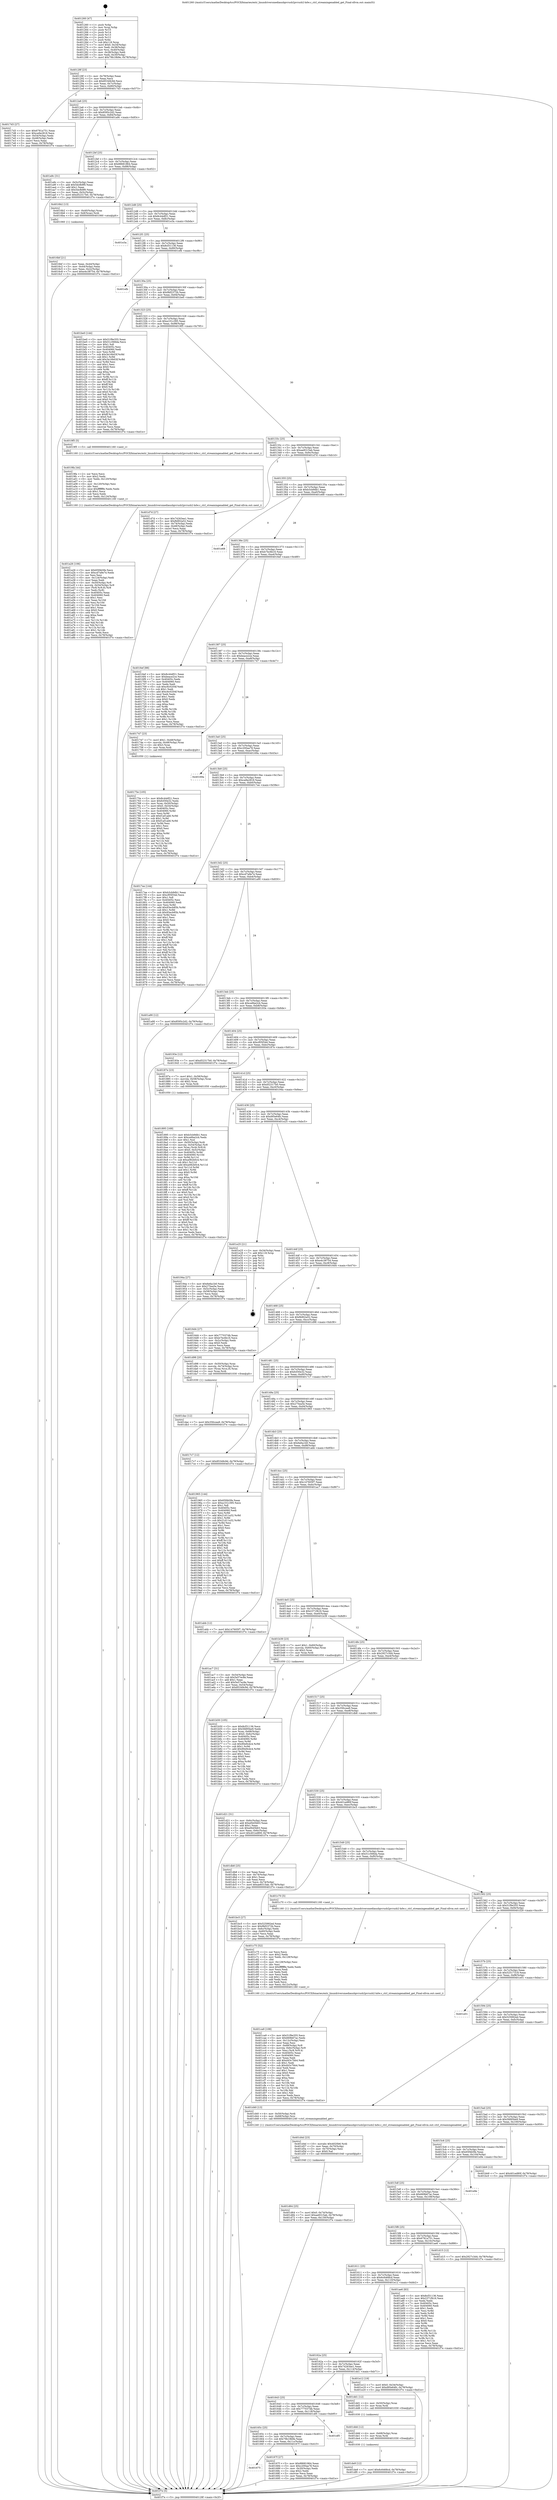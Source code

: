 digraph "0x401260" {
  label = "0x401260 (/mnt/c/Users/mathe/Desktop/tcc/POCII/binaries/extr_linuxdriversmediausbpvrusb2pvrusb2-hdw.c_ctrl_streamingenabled_get_Final-ollvm.out::main(0))"
  labelloc = "t"
  node[shape=record]

  Entry [label="",width=0.3,height=0.3,shape=circle,fillcolor=black,style=filled]
  "0x40128f" [label="{
     0x40128f [23]\l
     | [instrs]\l
     &nbsp;&nbsp;0x40128f \<+3\>: mov -0x78(%rbp),%eax\l
     &nbsp;&nbsp;0x401292 \<+2\>: mov %eax,%ecx\l
     &nbsp;&nbsp;0x401294 \<+6\>: sub $0x85349c9d,%ecx\l
     &nbsp;&nbsp;0x40129a \<+3\>: mov %eax,-0x7c(%rbp)\l
     &nbsp;&nbsp;0x40129d \<+3\>: mov %ecx,-0x80(%rbp)\l
     &nbsp;&nbsp;0x4012a0 \<+6\>: je 00000000004017d3 \<main+0x573\>\l
  }"]
  "0x4017d3" [label="{
     0x4017d3 [27]\l
     | [instrs]\l
     &nbsp;&nbsp;0x4017d3 \<+5\>: mov $0x6781a751,%eax\l
     &nbsp;&nbsp;0x4017d8 \<+5\>: mov $0xca9a2818,%ecx\l
     &nbsp;&nbsp;0x4017dd \<+3\>: mov -0x54(%rbp),%edx\l
     &nbsp;&nbsp;0x4017e0 \<+3\>: cmp -0x48(%rbp),%edx\l
     &nbsp;&nbsp;0x4017e3 \<+3\>: cmovl %ecx,%eax\l
     &nbsp;&nbsp;0x4017e6 \<+3\>: mov %eax,-0x78(%rbp)\l
     &nbsp;&nbsp;0x4017e9 \<+5\>: jmp 0000000000401f7e \<main+0xd1e\>\l
  }"]
  "0x4012a6" [label="{
     0x4012a6 [25]\l
     | [instrs]\l
     &nbsp;&nbsp;0x4012a6 \<+5\>: jmp 00000000004012ab \<main+0x4b\>\l
     &nbsp;&nbsp;0x4012ab \<+3\>: mov -0x7c(%rbp),%eax\l
     &nbsp;&nbsp;0x4012ae \<+5\>: sub $0x8595c2d2,%eax\l
     &nbsp;&nbsp;0x4012b3 \<+6\>: mov %eax,-0x84(%rbp)\l
     &nbsp;&nbsp;0x4012b9 \<+6\>: je 0000000000401a9c \<main+0x83c\>\l
  }"]
  Exit [label="",width=0.3,height=0.3,shape=circle,fillcolor=black,style=filled,peripheries=2]
  "0x401a9c" [label="{
     0x401a9c [31]\l
     | [instrs]\l
     &nbsp;&nbsp;0x401a9c \<+3\>: mov -0x5c(%rbp),%eax\l
     &nbsp;&nbsp;0x401a9f \<+5\>: add $0x5dcfb9f0,%eax\l
     &nbsp;&nbsp;0x401aa4 \<+3\>: add $0x1,%eax\l
     &nbsp;&nbsp;0x401aa7 \<+5\>: sub $0x5dcfb9f0,%eax\l
     &nbsp;&nbsp;0x401aac \<+3\>: mov %eax,-0x5c(%rbp)\l
     &nbsp;&nbsp;0x401aaf \<+7\>: movl $0xd52317b0,-0x78(%rbp)\l
     &nbsp;&nbsp;0x401ab6 \<+5\>: jmp 0000000000401f7e \<main+0xd1e\>\l
  }"]
  "0x4012bf" [label="{
     0x4012bf [25]\l
     | [instrs]\l
     &nbsp;&nbsp;0x4012bf \<+5\>: jmp 00000000004012c4 \<main+0x64\>\l
     &nbsp;&nbsp;0x4012c4 \<+3\>: mov -0x7c(%rbp),%eax\l
     &nbsp;&nbsp;0x4012c7 \<+5\>: sub $0x88681864,%eax\l
     &nbsp;&nbsp;0x4012cc \<+6\>: mov %eax,-0x88(%rbp)\l
     &nbsp;&nbsp;0x4012d2 \<+6\>: je 00000000004016b2 \<main+0x452\>\l
  }"]
  "0x401de9" [label="{
     0x401de9 [12]\l
     | [instrs]\l
     &nbsp;&nbsp;0x401de9 \<+7\>: movl $0x6c6468cd,-0x78(%rbp)\l
     &nbsp;&nbsp;0x401df0 \<+5\>: jmp 0000000000401f7e \<main+0xd1e\>\l
  }"]
  "0x4016b2" [label="{
     0x4016b2 [13]\l
     | [instrs]\l
     &nbsp;&nbsp;0x4016b2 \<+4\>: mov -0x40(%rbp),%rax\l
     &nbsp;&nbsp;0x4016b6 \<+4\>: mov 0x8(%rax),%rdi\l
     &nbsp;&nbsp;0x4016ba \<+5\>: call 0000000000401060 \<atoi@plt\>\l
     | [calls]\l
     &nbsp;&nbsp;0x401060 \{1\} (unknown)\l
  }"]
  "0x4012d8" [label="{
     0x4012d8 [25]\l
     | [instrs]\l
     &nbsp;&nbsp;0x4012d8 \<+5\>: jmp 00000000004012dd \<main+0x7d\>\l
     &nbsp;&nbsp;0x4012dd \<+3\>: mov -0x7c(%rbp),%eax\l
     &nbsp;&nbsp;0x4012e0 \<+5\>: sub $0x8c44df21,%eax\l
     &nbsp;&nbsp;0x4012e5 \<+6\>: mov %eax,-0x8c(%rbp)\l
     &nbsp;&nbsp;0x4012eb \<+6\>: je 0000000000401e3a \<main+0xbda\>\l
  }"]
  "0x401ddd" [label="{
     0x401ddd [12]\l
     | [instrs]\l
     &nbsp;&nbsp;0x401ddd \<+4\>: mov -0x68(%rbp),%rax\l
     &nbsp;&nbsp;0x401de1 \<+3\>: mov %rax,%rdi\l
     &nbsp;&nbsp;0x401de4 \<+5\>: call 0000000000401030 \<free@plt\>\l
     | [calls]\l
     &nbsp;&nbsp;0x401030 \{1\} (unknown)\l
  }"]
  "0x401e3a" [label="{
     0x401e3a\l
  }", style=dashed]
  "0x4012f1" [label="{
     0x4012f1 [25]\l
     | [instrs]\l
     &nbsp;&nbsp;0x4012f1 \<+5\>: jmp 00000000004012f6 \<main+0x96\>\l
     &nbsp;&nbsp;0x4012f6 \<+3\>: mov -0x7c(%rbp),%eax\l
     &nbsp;&nbsp;0x4012f9 \<+5\>: sub $0x8cf31136,%eax\l
     &nbsp;&nbsp;0x4012fe \<+6\>: mov %eax,-0x90(%rbp)\l
     &nbsp;&nbsp;0x401304 \<+6\>: je 0000000000401efb \<main+0xc9b\>\l
  }"]
  "0x401dac" [label="{
     0x401dac [12]\l
     | [instrs]\l
     &nbsp;&nbsp;0x401dac \<+7\>: movl $0x35fccea9,-0x78(%rbp)\l
     &nbsp;&nbsp;0x401db3 \<+5\>: jmp 0000000000401f7e \<main+0xd1e\>\l
  }"]
  "0x401efb" [label="{
     0x401efb\l
  }", style=dashed]
  "0x40130a" [label="{
     0x40130a [25]\l
     | [instrs]\l
     &nbsp;&nbsp;0x40130a \<+5\>: jmp 000000000040130f \<main+0xaf\>\l
     &nbsp;&nbsp;0x40130f \<+3\>: mov -0x7c(%rbp),%eax\l
     &nbsp;&nbsp;0x401312 \<+5\>: sub $0x9bf2372b,%eax\l
     &nbsp;&nbsp;0x401317 \<+6\>: mov %eax,-0x94(%rbp)\l
     &nbsp;&nbsp;0x40131d \<+6\>: je 0000000000401be0 \<main+0x980\>\l
  }"]
  "0x401d64" [label="{
     0x401d64 [25]\l
     | [instrs]\l
     &nbsp;&nbsp;0x401d64 \<+7\>: movl $0x0,-0x74(%rbp)\l
     &nbsp;&nbsp;0x401d6b \<+7\>: movl $0xae8315ab,-0x78(%rbp)\l
     &nbsp;&nbsp;0x401d72 \<+6\>: mov %eax,-0x130(%rbp)\l
     &nbsp;&nbsp;0x401d78 \<+5\>: jmp 0000000000401f7e \<main+0xd1e\>\l
  }"]
  "0x401be0" [label="{
     0x401be0 [144]\l
     | [instrs]\l
     &nbsp;&nbsp;0x401be0 \<+5\>: mov $0x51f9e355,%eax\l
     &nbsp;&nbsp;0x401be5 \<+5\>: mov $0x51c566da,%ecx\l
     &nbsp;&nbsp;0x401bea \<+2\>: mov $0x1,%dl\l
     &nbsp;&nbsp;0x401bec \<+7\>: mov 0x40405c,%esi\l
     &nbsp;&nbsp;0x401bf3 \<+7\>: mov 0x404060,%edi\l
     &nbsp;&nbsp;0x401bfa \<+3\>: mov %esi,%r8d\l
     &nbsp;&nbsp;0x401bfd \<+7\>: sub $0x3e16b03f,%r8d\l
     &nbsp;&nbsp;0x401c04 \<+4\>: sub $0x1,%r8d\l
     &nbsp;&nbsp;0x401c08 \<+7\>: add $0x3e16b03f,%r8d\l
     &nbsp;&nbsp;0x401c0f \<+4\>: imul %r8d,%esi\l
     &nbsp;&nbsp;0x401c13 \<+3\>: and $0x1,%esi\l
     &nbsp;&nbsp;0x401c16 \<+3\>: cmp $0x0,%esi\l
     &nbsp;&nbsp;0x401c19 \<+4\>: sete %r9b\l
     &nbsp;&nbsp;0x401c1d \<+3\>: cmp $0xa,%edi\l
     &nbsp;&nbsp;0x401c20 \<+4\>: setl %r10b\l
     &nbsp;&nbsp;0x401c24 \<+3\>: mov %r9b,%r11b\l
     &nbsp;&nbsp;0x401c27 \<+4\>: xor $0xff,%r11b\l
     &nbsp;&nbsp;0x401c2b \<+3\>: mov %r10b,%bl\l
     &nbsp;&nbsp;0x401c2e \<+3\>: xor $0xff,%bl\l
     &nbsp;&nbsp;0x401c31 \<+3\>: xor $0x0,%dl\l
     &nbsp;&nbsp;0x401c34 \<+3\>: mov %r11b,%r14b\l
     &nbsp;&nbsp;0x401c37 \<+4\>: and $0x0,%r14b\l
     &nbsp;&nbsp;0x401c3b \<+3\>: and %dl,%r9b\l
     &nbsp;&nbsp;0x401c3e \<+3\>: mov %bl,%r15b\l
     &nbsp;&nbsp;0x401c41 \<+4\>: and $0x0,%r15b\l
     &nbsp;&nbsp;0x401c45 \<+3\>: and %dl,%r10b\l
     &nbsp;&nbsp;0x401c48 \<+3\>: or %r9b,%r14b\l
     &nbsp;&nbsp;0x401c4b \<+3\>: or %r10b,%r15b\l
     &nbsp;&nbsp;0x401c4e \<+3\>: xor %r15b,%r14b\l
     &nbsp;&nbsp;0x401c51 \<+3\>: or %bl,%r11b\l
     &nbsp;&nbsp;0x401c54 \<+4\>: xor $0xff,%r11b\l
     &nbsp;&nbsp;0x401c58 \<+3\>: or $0x0,%dl\l
     &nbsp;&nbsp;0x401c5b \<+3\>: and %dl,%r11b\l
     &nbsp;&nbsp;0x401c5e \<+3\>: or %r11b,%r14b\l
     &nbsp;&nbsp;0x401c61 \<+4\>: test $0x1,%r14b\l
     &nbsp;&nbsp;0x401c65 \<+3\>: cmovne %ecx,%eax\l
     &nbsp;&nbsp;0x401c68 \<+3\>: mov %eax,-0x78(%rbp)\l
     &nbsp;&nbsp;0x401c6b \<+5\>: jmp 0000000000401f7e \<main+0xd1e\>\l
  }"]
  "0x401323" [label="{
     0x401323 [25]\l
     | [instrs]\l
     &nbsp;&nbsp;0x401323 \<+5\>: jmp 0000000000401328 \<main+0xc8\>\l
     &nbsp;&nbsp;0x401328 \<+3\>: mov -0x7c(%rbp),%eax\l
     &nbsp;&nbsp;0x40132b \<+5\>: sub $0xa101c395,%eax\l
     &nbsp;&nbsp;0x401330 \<+6\>: mov %eax,-0x98(%rbp)\l
     &nbsp;&nbsp;0x401336 \<+6\>: je 00000000004019f5 \<main+0x795\>\l
  }"]
  "0x401d4d" [label="{
     0x401d4d [23]\l
     | [instrs]\l
     &nbsp;&nbsp;0x401d4d \<+10\>: movabs $0x4020b6,%rdi\l
     &nbsp;&nbsp;0x401d57 \<+3\>: mov %eax,-0x70(%rbp)\l
     &nbsp;&nbsp;0x401d5a \<+3\>: mov -0x70(%rbp),%esi\l
     &nbsp;&nbsp;0x401d5d \<+2\>: mov $0x0,%al\l
     &nbsp;&nbsp;0x401d5f \<+5\>: call 0000000000401040 \<printf@plt\>\l
     | [calls]\l
     &nbsp;&nbsp;0x401040 \{1\} (unknown)\l
  }"]
  "0x4019f5" [label="{
     0x4019f5 [5]\l
     | [instrs]\l
     &nbsp;&nbsp;0x4019f5 \<+5\>: call 0000000000401160 \<next_i\>\l
     | [calls]\l
     &nbsp;&nbsp;0x401160 \{1\} (/mnt/c/Users/mathe/Desktop/tcc/POCII/binaries/extr_linuxdriversmediausbpvrusb2pvrusb2-hdw.c_ctrl_streamingenabled_get_Final-ollvm.out::next_i)\l
  }"]
  "0x40133c" [label="{
     0x40133c [25]\l
     | [instrs]\l
     &nbsp;&nbsp;0x40133c \<+5\>: jmp 0000000000401341 \<main+0xe1\>\l
     &nbsp;&nbsp;0x401341 \<+3\>: mov -0x7c(%rbp),%eax\l
     &nbsp;&nbsp;0x401344 \<+5\>: sub $0xae8315ab,%eax\l
     &nbsp;&nbsp;0x401349 \<+6\>: mov %eax,-0x9c(%rbp)\l
     &nbsp;&nbsp;0x40134f \<+6\>: je 0000000000401d7d \<main+0xb1d\>\l
  }"]
  "0x401ca9" [label="{
     0x401ca9 [108]\l
     | [instrs]\l
     &nbsp;&nbsp;0x401ca9 \<+5\>: mov $0x51f9e355,%ecx\l
     &nbsp;&nbsp;0x401cae \<+5\>: mov $0x669b67ac,%edx\l
     &nbsp;&nbsp;0x401cb3 \<+6\>: mov -0x12c(%rbp),%esi\l
     &nbsp;&nbsp;0x401cb9 \<+3\>: imul %eax,%esi\l
     &nbsp;&nbsp;0x401cbc \<+4\>: mov -0x68(%rbp),%r8\l
     &nbsp;&nbsp;0x401cc0 \<+4\>: movslq -0x6c(%rbp),%r9\l
     &nbsp;&nbsp;0x401cc4 \<+4\>: mov %esi,(%r8,%r9,4)\l
     &nbsp;&nbsp;0x401cc8 \<+7\>: mov 0x40405c,%eax\l
     &nbsp;&nbsp;0x401ccf \<+7\>: mov 0x404060,%esi\l
     &nbsp;&nbsp;0x401cd6 \<+2\>: mov %eax,%edi\l
     &nbsp;&nbsp;0x401cd8 \<+6\>: add $0xd43c7bb4,%edi\l
     &nbsp;&nbsp;0x401cde \<+3\>: sub $0x1,%edi\l
     &nbsp;&nbsp;0x401ce1 \<+6\>: sub $0xd43c7bb4,%edi\l
     &nbsp;&nbsp;0x401ce7 \<+3\>: imul %edi,%eax\l
     &nbsp;&nbsp;0x401cea \<+3\>: and $0x1,%eax\l
     &nbsp;&nbsp;0x401ced \<+3\>: cmp $0x0,%eax\l
     &nbsp;&nbsp;0x401cf0 \<+4\>: sete %r10b\l
     &nbsp;&nbsp;0x401cf4 \<+3\>: cmp $0xa,%esi\l
     &nbsp;&nbsp;0x401cf7 \<+4\>: setl %r11b\l
     &nbsp;&nbsp;0x401cfb \<+3\>: mov %r10b,%bl\l
     &nbsp;&nbsp;0x401cfe \<+3\>: and %r11b,%bl\l
     &nbsp;&nbsp;0x401d01 \<+3\>: xor %r11b,%r10b\l
     &nbsp;&nbsp;0x401d04 \<+3\>: or %r10b,%bl\l
     &nbsp;&nbsp;0x401d07 \<+3\>: test $0x1,%bl\l
     &nbsp;&nbsp;0x401d0a \<+3\>: cmovne %edx,%ecx\l
     &nbsp;&nbsp;0x401d0d \<+3\>: mov %ecx,-0x78(%rbp)\l
     &nbsp;&nbsp;0x401d10 \<+5\>: jmp 0000000000401f7e \<main+0xd1e\>\l
  }"]
  "0x401d7d" [label="{
     0x401d7d [27]\l
     | [instrs]\l
     &nbsp;&nbsp;0x401d7d \<+5\>: mov $0x74263ee1,%eax\l
     &nbsp;&nbsp;0x401d82 \<+5\>: mov $0xfb902a52,%ecx\l
     &nbsp;&nbsp;0x401d87 \<+3\>: mov -0x74(%rbp),%edx\l
     &nbsp;&nbsp;0x401d8a \<+3\>: cmp -0x48(%rbp),%edx\l
     &nbsp;&nbsp;0x401d8d \<+3\>: cmovl %ecx,%eax\l
     &nbsp;&nbsp;0x401d90 \<+3\>: mov %eax,-0x78(%rbp)\l
     &nbsp;&nbsp;0x401d93 \<+5\>: jmp 0000000000401f7e \<main+0xd1e\>\l
  }"]
  "0x401355" [label="{
     0x401355 [25]\l
     | [instrs]\l
     &nbsp;&nbsp;0x401355 \<+5\>: jmp 000000000040135a \<main+0xfa\>\l
     &nbsp;&nbsp;0x40135a \<+3\>: mov -0x7c(%rbp),%eax\l
     &nbsp;&nbsp;0x40135d \<+5\>: sub $0xb3cb9db1,%eax\l
     &nbsp;&nbsp;0x401362 \<+6\>: mov %eax,-0xa0(%rbp)\l
     &nbsp;&nbsp;0x401368 \<+6\>: je 0000000000401e68 \<main+0xc08\>\l
  }"]
  "0x401c75" [label="{
     0x401c75 [52]\l
     | [instrs]\l
     &nbsp;&nbsp;0x401c75 \<+2\>: xor %ecx,%ecx\l
     &nbsp;&nbsp;0x401c77 \<+5\>: mov $0x2,%edx\l
     &nbsp;&nbsp;0x401c7c \<+6\>: mov %edx,-0x128(%rbp)\l
     &nbsp;&nbsp;0x401c82 \<+1\>: cltd\l
     &nbsp;&nbsp;0x401c83 \<+6\>: mov -0x128(%rbp),%esi\l
     &nbsp;&nbsp;0x401c89 \<+2\>: idiv %esi\l
     &nbsp;&nbsp;0x401c8b \<+6\>: imul $0xfffffffe,%edx,%edx\l
     &nbsp;&nbsp;0x401c91 \<+2\>: mov %ecx,%edi\l
     &nbsp;&nbsp;0x401c93 \<+2\>: sub %edx,%edi\l
     &nbsp;&nbsp;0x401c95 \<+2\>: mov %ecx,%edx\l
     &nbsp;&nbsp;0x401c97 \<+3\>: sub $0x1,%edx\l
     &nbsp;&nbsp;0x401c9a \<+2\>: add %edx,%edi\l
     &nbsp;&nbsp;0x401c9c \<+2\>: sub %edi,%ecx\l
     &nbsp;&nbsp;0x401c9e \<+6\>: mov %ecx,-0x12c(%rbp)\l
     &nbsp;&nbsp;0x401ca4 \<+5\>: call 0000000000401160 \<next_i\>\l
     | [calls]\l
     &nbsp;&nbsp;0x401160 \{1\} (/mnt/c/Users/mathe/Desktop/tcc/POCII/binaries/extr_linuxdriversmediausbpvrusb2pvrusb2-hdw.c_ctrl_streamingenabled_get_Final-ollvm.out::next_i)\l
  }"]
  "0x401e68" [label="{
     0x401e68\l
  }", style=dashed]
  "0x40136e" [label="{
     0x40136e [25]\l
     | [instrs]\l
     &nbsp;&nbsp;0x40136e \<+5\>: jmp 0000000000401373 \<main+0x113\>\l
     &nbsp;&nbsp;0x401373 \<+3\>: mov -0x7c(%rbp),%eax\l
     &nbsp;&nbsp;0x401376 \<+5\>: sub $0xb7bc6b16,%eax\l
     &nbsp;&nbsp;0x40137b \<+6\>: mov %eax,-0xa4(%rbp)\l
     &nbsp;&nbsp;0x401381 \<+6\>: je 00000000004016ef \<main+0x48f\>\l
  }"]
  "0x401b50" [label="{
     0x401b50 [105]\l
     | [instrs]\l
     &nbsp;&nbsp;0x401b50 \<+5\>: mov $0x8cf31136,%ecx\l
     &nbsp;&nbsp;0x401b55 \<+5\>: mov $0x5fd95be9,%edx\l
     &nbsp;&nbsp;0x401b5a \<+4\>: mov %rax,-0x68(%rbp)\l
     &nbsp;&nbsp;0x401b5e \<+7\>: movl $0x0,-0x6c(%rbp)\l
     &nbsp;&nbsp;0x401b65 \<+7\>: mov 0x40405c,%esi\l
     &nbsp;&nbsp;0x401b6c \<+8\>: mov 0x404060,%r8d\l
     &nbsp;&nbsp;0x401b74 \<+3\>: mov %esi,%r9d\l
     &nbsp;&nbsp;0x401b77 \<+7\>: sub $0x90e9cdc4,%r9d\l
     &nbsp;&nbsp;0x401b7e \<+4\>: sub $0x1,%r9d\l
     &nbsp;&nbsp;0x401b82 \<+7\>: add $0x90e9cdc4,%r9d\l
     &nbsp;&nbsp;0x401b89 \<+4\>: imul %r9d,%esi\l
     &nbsp;&nbsp;0x401b8d \<+3\>: and $0x1,%esi\l
     &nbsp;&nbsp;0x401b90 \<+3\>: cmp $0x0,%esi\l
     &nbsp;&nbsp;0x401b93 \<+4\>: sete %r10b\l
     &nbsp;&nbsp;0x401b97 \<+4\>: cmp $0xa,%r8d\l
     &nbsp;&nbsp;0x401b9b \<+4\>: setl %r11b\l
     &nbsp;&nbsp;0x401b9f \<+3\>: mov %r10b,%bl\l
     &nbsp;&nbsp;0x401ba2 \<+3\>: and %r11b,%bl\l
     &nbsp;&nbsp;0x401ba5 \<+3\>: xor %r11b,%r10b\l
     &nbsp;&nbsp;0x401ba8 \<+3\>: or %r10b,%bl\l
     &nbsp;&nbsp;0x401bab \<+3\>: test $0x1,%bl\l
     &nbsp;&nbsp;0x401bae \<+3\>: cmovne %edx,%ecx\l
     &nbsp;&nbsp;0x401bb1 \<+3\>: mov %ecx,-0x78(%rbp)\l
     &nbsp;&nbsp;0x401bb4 \<+5\>: jmp 0000000000401f7e \<main+0xd1e\>\l
  }"]
  "0x4016ef" [label="{
     0x4016ef [88]\l
     | [instrs]\l
     &nbsp;&nbsp;0x4016ef \<+5\>: mov $0x8c44df21,%eax\l
     &nbsp;&nbsp;0x4016f4 \<+5\>: mov $0xbeace2ce,%ecx\l
     &nbsp;&nbsp;0x4016f9 \<+7\>: mov 0x40405c,%edx\l
     &nbsp;&nbsp;0x401700 \<+7\>: mov 0x404060,%esi\l
     &nbsp;&nbsp;0x401707 \<+2\>: mov %edx,%edi\l
     &nbsp;&nbsp;0x401709 \<+6\>: sub $0xc6c0204f,%edi\l
     &nbsp;&nbsp;0x40170f \<+3\>: sub $0x1,%edi\l
     &nbsp;&nbsp;0x401712 \<+6\>: add $0xc6c0204f,%edi\l
     &nbsp;&nbsp;0x401718 \<+3\>: imul %edi,%edx\l
     &nbsp;&nbsp;0x40171b \<+3\>: and $0x1,%edx\l
     &nbsp;&nbsp;0x40171e \<+3\>: cmp $0x0,%edx\l
     &nbsp;&nbsp;0x401721 \<+4\>: sete %r8b\l
     &nbsp;&nbsp;0x401725 \<+3\>: cmp $0xa,%esi\l
     &nbsp;&nbsp;0x401728 \<+4\>: setl %r9b\l
     &nbsp;&nbsp;0x40172c \<+3\>: mov %r8b,%r10b\l
     &nbsp;&nbsp;0x40172f \<+3\>: and %r9b,%r10b\l
     &nbsp;&nbsp;0x401732 \<+3\>: xor %r9b,%r8b\l
     &nbsp;&nbsp;0x401735 \<+3\>: or %r8b,%r10b\l
     &nbsp;&nbsp;0x401738 \<+4\>: test $0x1,%r10b\l
     &nbsp;&nbsp;0x40173c \<+3\>: cmovne %ecx,%eax\l
     &nbsp;&nbsp;0x40173f \<+3\>: mov %eax,-0x78(%rbp)\l
     &nbsp;&nbsp;0x401742 \<+5\>: jmp 0000000000401f7e \<main+0xd1e\>\l
  }"]
  "0x401387" [label="{
     0x401387 [25]\l
     | [instrs]\l
     &nbsp;&nbsp;0x401387 \<+5\>: jmp 000000000040138c \<main+0x12c\>\l
     &nbsp;&nbsp;0x40138c \<+3\>: mov -0x7c(%rbp),%eax\l
     &nbsp;&nbsp;0x40138f \<+5\>: sub $0xbeace2ce,%eax\l
     &nbsp;&nbsp;0x401394 \<+6\>: mov %eax,-0xa8(%rbp)\l
     &nbsp;&nbsp;0x40139a \<+6\>: je 0000000000401747 \<main+0x4e7\>\l
  }"]
  "0x401a26" [label="{
     0x401a26 [106]\l
     | [instrs]\l
     &nbsp;&nbsp;0x401a26 \<+5\>: mov $0x65f4b5fe,%ecx\l
     &nbsp;&nbsp;0x401a2b \<+5\>: mov $0xcd7a9e7e,%edx\l
     &nbsp;&nbsp;0x401a30 \<+2\>: xor %esi,%esi\l
     &nbsp;&nbsp;0x401a32 \<+6\>: mov -0x124(%rbp),%edi\l
     &nbsp;&nbsp;0x401a38 \<+3\>: imul %eax,%edi\l
     &nbsp;&nbsp;0x401a3b \<+4\>: mov -0x50(%rbp),%r8\l
     &nbsp;&nbsp;0x401a3f \<+4\>: movslq -0x54(%rbp),%r9\l
     &nbsp;&nbsp;0x401a43 \<+4\>: mov (%r8,%r9,8),%r8\l
     &nbsp;&nbsp;0x401a47 \<+3\>: mov %edi,(%r8)\l
     &nbsp;&nbsp;0x401a4a \<+7\>: mov 0x40405c,%eax\l
     &nbsp;&nbsp;0x401a51 \<+7\>: mov 0x404060,%edi\l
     &nbsp;&nbsp;0x401a58 \<+3\>: sub $0x1,%esi\l
     &nbsp;&nbsp;0x401a5b \<+3\>: mov %eax,%r10d\l
     &nbsp;&nbsp;0x401a5e \<+3\>: add %esi,%r10d\l
     &nbsp;&nbsp;0x401a61 \<+4\>: imul %r10d,%eax\l
     &nbsp;&nbsp;0x401a65 \<+3\>: and $0x1,%eax\l
     &nbsp;&nbsp;0x401a68 \<+3\>: cmp $0x0,%eax\l
     &nbsp;&nbsp;0x401a6b \<+4\>: sete %r11b\l
     &nbsp;&nbsp;0x401a6f \<+3\>: cmp $0xa,%edi\l
     &nbsp;&nbsp;0x401a72 \<+3\>: setl %bl\l
     &nbsp;&nbsp;0x401a75 \<+3\>: mov %r11b,%r14b\l
     &nbsp;&nbsp;0x401a78 \<+3\>: and %bl,%r14b\l
     &nbsp;&nbsp;0x401a7b \<+3\>: xor %bl,%r11b\l
     &nbsp;&nbsp;0x401a7e \<+3\>: or %r11b,%r14b\l
     &nbsp;&nbsp;0x401a81 \<+4\>: test $0x1,%r14b\l
     &nbsp;&nbsp;0x401a85 \<+3\>: cmovne %edx,%ecx\l
     &nbsp;&nbsp;0x401a88 \<+3\>: mov %ecx,-0x78(%rbp)\l
     &nbsp;&nbsp;0x401a8b \<+5\>: jmp 0000000000401f7e \<main+0xd1e\>\l
  }"]
  "0x401747" [label="{
     0x401747 [23]\l
     | [instrs]\l
     &nbsp;&nbsp;0x401747 \<+7\>: movl $0x1,-0x48(%rbp)\l
     &nbsp;&nbsp;0x40174e \<+4\>: movslq -0x48(%rbp),%rax\l
     &nbsp;&nbsp;0x401752 \<+4\>: shl $0x3,%rax\l
     &nbsp;&nbsp;0x401756 \<+3\>: mov %rax,%rdi\l
     &nbsp;&nbsp;0x401759 \<+5\>: call 0000000000401050 \<malloc@plt\>\l
     | [calls]\l
     &nbsp;&nbsp;0x401050 \{1\} (unknown)\l
  }"]
  "0x4013a0" [label="{
     0x4013a0 [25]\l
     | [instrs]\l
     &nbsp;&nbsp;0x4013a0 \<+5\>: jmp 00000000004013a5 \<main+0x145\>\l
     &nbsp;&nbsp;0x4013a5 \<+3\>: mov -0x7c(%rbp),%eax\l
     &nbsp;&nbsp;0x4013a8 \<+5\>: sub $0xc200aa78,%eax\l
     &nbsp;&nbsp;0x4013ad \<+6\>: mov %eax,-0xac(%rbp)\l
     &nbsp;&nbsp;0x4013b3 \<+6\>: je 000000000040169a \<main+0x43a\>\l
  }"]
  "0x4019fa" [label="{
     0x4019fa [44]\l
     | [instrs]\l
     &nbsp;&nbsp;0x4019fa \<+2\>: xor %ecx,%ecx\l
     &nbsp;&nbsp;0x4019fc \<+5\>: mov $0x2,%edx\l
     &nbsp;&nbsp;0x401a01 \<+6\>: mov %edx,-0x120(%rbp)\l
     &nbsp;&nbsp;0x401a07 \<+1\>: cltd\l
     &nbsp;&nbsp;0x401a08 \<+6\>: mov -0x120(%rbp),%esi\l
     &nbsp;&nbsp;0x401a0e \<+2\>: idiv %esi\l
     &nbsp;&nbsp;0x401a10 \<+6\>: imul $0xfffffffe,%edx,%edx\l
     &nbsp;&nbsp;0x401a16 \<+3\>: sub $0x1,%ecx\l
     &nbsp;&nbsp;0x401a19 \<+2\>: sub %ecx,%edx\l
     &nbsp;&nbsp;0x401a1b \<+6\>: mov %edx,-0x124(%rbp)\l
     &nbsp;&nbsp;0x401a21 \<+5\>: call 0000000000401160 \<next_i\>\l
     | [calls]\l
     &nbsp;&nbsp;0x401160 \{1\} (/mnt/c/Users/mathe/Desktop/tcc/POCII/binaries/extr_linuxdriversmediausbpvrusb2pvrusb2-hdw.c_ctrl_streamingenabled_get_Final-ollvm.out::next_i)\l
  }"]
  "0x40169a" [label="{
     0x40169a\l
  }", style=dashed]
  "0x4013b9" [label="{
     0x4013b9 [25]\l
     | [instrs]\l
     &nbsp;&nbsp;0x4013b9 \<+5\>: jmp 00000000004013be \<main+0x15e\>\l
     &nbsp;&nbsp;0x4013be \<+3\>: mov -0x7c(%rbp),%eax\l
     &nbsp;&nbsp;0x4013c1 \<+5\>: sub $0xca9a2818,%eax\l
     &nbsp;&nbsp;0x4013c6 \<+6\>: mov %eax,-0xb0(%rbp)\l
     &nbsp;&nbsp;0x4013cc \<+6\>: je 00000000004017ee \<main+0x58e\>\l
  }"]
  "0x401895" [label="{
     0x401895 [169]\l
     | [instrs]\l
     &nbsp;&nbsp;0x401895 \<+5\>: mov $0xb3cb9db1,%ecx\l
     &nbsp;&nbsp;0x40189a \<+5\>: mov $0xce6be2cb,%edx\l
     &nbsp;&nbsp;0x40189f \<+3\>: mov $0x1,%sil\l
     &nbsp;&nbsp;0x4018a2 \<+4\>: mov -0x50(%rbp),%rdi\l
     &nbsp;&nbsp;0x4018a6 \<+4\>: movslq -0x54(%rbp),%r8\l
     &nbsp;&nbsp;0x4018aa \<+4\>: mov %rax,(%rdi,%r8,8)\l
     &nbsp;&nbsp;0x4018ae \<+7\>: movl $0x0,-0x5c(%rbp)\l
     &nbsp;&nbsp;0x4018b5 \<+8\>: mov 0x40405c,%r9d\l
     &nbsp;&nbsp;0x4018bd \<+8\>: mov 0x404060,%r10d\l
     &nbsp;&nbsp;0x4018c5 \<+3\>: mov %r9d,%r11d\l
     &nbsp;&nbsp;0x4018c8 \<+7\>: sub $0xa082b0c4,%r11d\l
     &nbsp;&nbsp;0x4018cf \<+4\>: sub $0x1,%r11d\l
     &nbsp;&nbsp;0x4018d3 \<+7\>: add $0xa082b0c4,%r11d\l
     &nbsp;&nbsp;0x4018da \<+4\>: imul %r11d,%r9d\l
     &nbsp;&nbsp;0x4018de \<+4\>: and $0x1,%r9d\l
     &nbsp;&nbsp;0x4018e2 \<+4\>: cmp $0x0,%r9d\l
     &nbsp;&nbsp;0x4018e6 \<+3\>: sete %bl\l
     &nbsp;&nbsp;0x4018e9 \<+4\>: cmp $0xa,%r10d\l
     &nbsp;&nbsp;0x4018ed \<+4\>: setl %r14b\l
     &nbsp;&nbsp;0x4018f1 \<+3\>: mov %bl,%r15b\l
     &nbsp;&nbsp;0x4018f4 \<+4\>: xor $0xff,%r15b\l
     &nbsp;&nbsp;0x4018f8 \<+3\>: mov %r14b,%r12b\l
     &nbsp;&nbsp;0x4018fb \<+4\>: xor $0xff,%r12b\l
     &nbsp;&nbsp;0x4018ff \<+4\>: xor $0x0,%sil\l
     &nbsp;&nbsp;0x401903 \<+3\>: mov %r15b,%r13b\l
     &nbsp;&nbsp;0x401906 \<+4\>: and $0x0,%r13b\l
     &nbsp;&nbsp;0x40190a \<+3\>: and %sil,%bl\l
     &nbsp;&nbsp;0x40190d \<+3\>: mov %r12b,%al\l
     &nbsp;&nbsp;0x401910 \<+2\>: and $0x0,%al\l
     &nbsp;&nbsp;0x401912 \<+3\>: and %sil,%r14b\l
     &nbsp;&nbsp;0x401915 \<+3\>: or %bl,%r13b\l
     &nbsp;&nbsp;0x401918 \<+3\>: or %r14b,%al\l
     &nbsp;&nbsp;0x40191b \<+3\>: xor %al,%r13b\l
     &nbsp;&nbsp;0x40191e \<+3\>: or %r12b,%r15b\l
     &nbsp;&nbsp;0x401921 \<+4\>: xor $0xff,%r15b\l
     &nbsp;&nbsp;0x401925 \<+4\>: or $0x0,%sil\l
     &nbsp;&nbsp;0x401929 \<+3\>: and %sil,%r15b\l
     &nbsp;&nbsp;0x40192c \<+3\>: or %r15b,%r13b\l
     &nbsp;&nbsp;0x40192f \<+4\>: test $0x1,%r13b\l
     &nbsp;&nbsp;0x401933 \<+3\>: cmovne %edx,%ecx\l
     &nbsp;&nbsp;0x401936 \<+3\>: mov %ecx,-0x78(%rbp)\l
     &nbsp;&nbsp;0x401939 \<+5\>: jmp 0000000000401f7e \<main+0xd1e\>\l
  }"]
  "0x4017ee" [label="{
     0x4017ee [144]\l
     | [instrs]\l
     &nbsp;&nbsp;0x4017ee \<+5\>: mov $0xb3cb9db1,%eax\l
     &nbsp;&nbsp;0x4017f3 \<+5\>: mov $0xcf05f34d,%ecx\l
     &nbsp;&nbsp;0x4017f8 \<+2\>: mov $0x1,%dl\l
     &nbsp;&nbsp;0x4017fa \<+7\>: mov 0x40405c,%esi\l
     &nbsp;&nbsp;0x401801 \<+7\>: mov 0x404060,%edi\l
     &nbsp;&nbsp;0x401808 \<+3\>: mov %esi,%r8d\l
     &nbsp;&nbsp;0x40180b \<+7\>: add $0x93ecb85b,%r8d\l
     &nbsp;&nbsp;0x401812 \<+4\>: sub $0x1,%r8d\l
     &nbsp;&nbsp;0x401816 \<+7\>: sub $0x93ecb85b,%r8d\l
     &nbsp;&nbsp;0x40181d \<+4\>: imul %r8d,%esi\l
     &nbsp;&nbsp;0x401821 \<+3\>: and $0x1,%esi\l
     &nbsp;&nbsp;0x401824 \<+3\>: cmp $0x0,%esi\l
     &nbsp;&nbsp;0x401827 \<+4\>: sete %r9b\l
     &nbsp;&nbsp;0x40182b \<+3\>: cmp $0xa,%edi\l
     &nbsp;&nbsp;0x40182e \<+4\>: setl %r10b\l
     &nbsp;&nbsp;0x401832 \<+3\>: mov %r9b,%r11b\l
     &nbsp;&nbsp;0x401835 \<+4\>: xor $0xff,%r11b\l
     &nbsp;&nbsp;0x401839 \<+3\>: mov %r10b,%bl\l
     &nbsp;&nbsp;0x40183c \<+3\>: xor $0xff,%bl\l
     &nbsp;&nbsp;0x40183f \<+3\>: xor $0x1,%dl\l
     &nbsp;&nbsp;0x401842 \<+3\>: mov %r11b,%r14b\l
     &nbsp;&nbsp;0x401845 \<+4\>: and $0xff,%r14b\l
     &nbsp;&nbsp;0x401849 \<+3\>: and %dl,%r9b\l
     &nbsp;&nbsp;0x40184c \<+3\>: mov %bl,%r15b\l
     &nbsp;&nbsp;0x40184f \<+4\>: and $0xff,%r15b\l
     &nbsp;&nbsp;0x401853 \<+3\>: and %dl,%r10b\l
     &nbsp;&nbsp;0x401856 \<+3\>: or %r9b,%r14b\l
     &nbsp;&nbsp;0x401859 \<+3\>: or %r10b,%r15b\l
     &nbsp;&nbsp;0x40185c \<+3\>: xor %r15b,%r14b\l
     &nbsp;&nbsp;0x40185f \<+3\>: or %bl,%r11b\l
     &nbsp;&nbsp;0x401862 \<+4\>: xor $0xff,%r11b\l
     &nbsp;&nbsp;0x401866 \<+3\>: or $0x1,%dl\l
     &nbsp;&nbsp;0x401869 \<+3\>: and %dl,%r11b\l
     &nbsp;&nbsp;0x40186c \<+3\>: or %r11b,%r14b\l
     &nbsp;&nbsp;0x40186f \<+4\>: test $0x1,%r14b\l
     &nbsp;&nbsp;0x401873 \<+3\>: cmovne %ecx,%eax\l
     &nbsp;&nbsp;0x401876 \<+3\>: mov %eax,-0x78(%rbp)\l
     &nbsp;&nbsp;0x401879 \<+5\>: jmp 0000000000401f7e \<main+0xd1e\>\l
  }"]
  "0x4013d2" [label="{
     0x4013d2 [25]\l
     | [instrs]\l
     &nbsp;&nbsp;0x4013d2 \<+5\>: jmp 00000000004013d7 \<main+0x177\>\l
     &nbsp;&nbsp;0x4013d7 \<+3\>: mov -0x7c(%rbp),%eax\l
     &nbsp;&nbsp;0x4013da \<+5\>: sub $0xcd7a9e7e,%eax\l
     &nbsp;&nbsp;0x4013df \<+6\>: mov %eax,-0xb4(%rbp)\l
     &nbsp;&nbsp;0x4013e5 \<+6\>: je 0000000000401a90 \<main+0x830\>\l
  }"]
  "0x40175e" [label="{
     0x40175e [105]\l
     | [instrs]\l
     &nbsp;&nbsp;0x40175e \<+5\>: mov $0x8c44df21,%ecx\l
     &nbsp;&nbsp;0x401763 \<+5\>: mov $0xfcf30e32,%edx\l
     &nbsp;&nbsp;0x401768 \<+4\>: mov %rax,-0x50(%rbp)\l
     &nbsp;&nbsp;0x40176c \<+7\>: movl $0x0,-0x54(%rbp)\l
     &nbsp;&nbsp;0x401773 \<+7\>: mov 0x40405c,%esi\l
     &nbsp;&nbsp;0x40177a \<+8\>: mov 0x404060,%r8d\l
     &nbsp;&nbsp;0x401782 \<+3\>: mov %esi,%r9d\l
     &nbsp;&nbsp;0x401785 \<+7\>: add $0xf1af1ab6,%r9d\l
     &nbsp;&nbsp;0x40178c \<+4\>: sub $0x1,%r9d\l
     &nbsp;&nbsp;0x401790 \<+7\>: sub $0xf1af1ab6,%r9d\l
     &nbsp;&nbsp;0x401797 \<+4\>: imul %r9d,%esi\l
     &nbsp;&nbsp;0x40179b \<+3\>: and $0x1,%esi\l
     &nbsp;&nbsp;0x40179e \<+3\>: cmp $0x0,%esi\l
     &nbsp;&nbsp;0x4017a1 \<+4\>: sete %r10b\l
     &nbsp;&nbsp;0x4017a5 \<+4\>: cmp $0xa,%r8d\l
     &nbsp;&nbsp;0x4017a9 \<+4\>: setl %r11b\l
     &nbsp;&nbsp;0x4017ad \<+3\>: mov %r10b,%bl\l
     &nbsp;&nbsp;0x4017b0 \<+3\>: and %r11b,%bl\l
     &nbsp;&nbsp;0x4017b3 \<+3\>: xor %r11b,%r10b\l
     &nbsp;&nbsp;0x4017b6 \<+3\>: or %r10b,%bl\l
     &nbsp;&nbsp;0x4017b9 \<+3\>: test $0x1,%bl\l
     &nbsp;&nbsp;0x4017bc \<+3\>: cmovne %edx,%ecx\l
     &nbsp;&nbsp;0x4017bf \<+3\>: mov %ecx,-0x78(%rbp)\l
     &nbsp;&nbsp;0x4017c2 \<+5\>: jmp 0000000000401f7e \<main+0xd1e\>\l
  }"]
  "0x401a90" [label="{
     0x401a90 [12]\l
     | [instrs]\l
     &nbsp;&nbsp;0x401a90 \<+7\>: movl $0x8595c2d2,-0x78(%rbp)\l
     &nbsp;&nbsp;0x401a97 \<+5\>: jmp 0000000000401f7e \<main+0xd1e\>\l
  }"]
  "0x4013eb" [label="{
     0x4013eb [25]\l
     | [instrs]\l
     &nbsp;&nbsp;0x4013eb \<+5\>: jmp 00000000004013f0 \<main+0x190\>\l
     &nbsp;&nbsp;0x4013f0 \<+3\>: mov -0x7c(%rbp),%eax\l
     &nbsp;&nbsp;0x4013f3 \<+5\>: sub $0xce6be2cb,%eax\l
     &nbsp;&nbsp;0x4013f8 \<+6\>: mov %eax,-0xb8(%rbp)\l
     &nbsp;&nbsp;0x4013fe \<+6\>: je 000000000040193e \<main+0x6de\>\l
  }"]
  "0x4016bf" [label="{
     0x4016bf [21]\l
     | [instrs]\l
     &nbsp;&nbsp;0x4016bf \<+3\>: mov %eax,-0x44(%rbp)\l
     &nbsp;&nbsp;0x4016c2 \<+3\>: mov -0x44(%rbp),%eax\l
     &nbsp;&nbsp;0x4016c5 \<+3\>: mov %eax,-0x2c(%rbp)\l
     &nbsp;&nbsp;0x4016c8 \<+7\>: movl $0xe4c38754,-0x78(%rbp)\l
     &nbsp;&nbsp;0x4016cf \<+5\>: jmp 0000000000401f7e \<main+0xd1e\>\l
  }"]
  "0x40193e" [label="{
     0x40193e [12]\l
     | [instrs]\l
     &nbsp;&nbsp;0x40193e \<+7\>: movl $0xd52317b0,-0x78(%rbp)\l
     &nbsp;&nbsp;0x401945 \<+5\>: jmp 0000000000401f7e \<main+0xd1e\>\l
  }"]
  "0x401404" [label="{
     0x401404 [25]\l
     | [instrs]\l
     &nbsp;&nbsp;0x401404 \<+5\>: jmp 0000000000401409 \<main+0x1a9\>\l
     &nbsp;&nbsp;0x401409 \<+3\>: mov -0x7c(%rbp),%eax\l
     &nbsp;&nbsp;0x40140c \<+5\>: sub $0xcf05f34d,%eax\l
     &nbsp;&nbsp;0x401411 \<+6\>: mov %eax,-0xbc(%rbp)\l
     &nbsp;&nbsp;0x401417 \<+6\>: je 000000000040187e \<main+0x61e\>\l
  }"]
  "0x401260" [label="{
     0x401260 [47]\l
     | [instrs]\l
     &nbsp;&nbsp;0x401260 \<+1\>: push %rbp\l
     &nbsp;&nbsp;0x401261 \<+3\>: mov %rsp,%rbp\l
     &nbsp;&nbsp;0x401264 \<+2\>: push %r15\l
     &nbsp;&nbsp;0x401266 \<+2\>: push %r14\l
     &nbsp;&nbsp;0x401268 \<+2\>: push %r13\l
     &nbsp;&nbsp;0x40126a \<+2\>: push %r12\l
     &nbsp;&nbsp;0x40126c \<+1\>: push %rbx\l
     &nbsp;&nbsp;0x40126d \<+7\>: sub $0x118,%rsp\l
     &nbsp;&nbsp;0x401274 \<+7\>: movl $0x0,-0x34(%rbp)\l
     &nbsp;&nbsp;0x40127b \<+3\>: mov %edi,-0x38(%rbp)\l
     &nbsp;&nbsp;0x40127e \<+4\>: mov %rsi,-0x40(%rbp)\l
     &nbsp;&nbsp;0x401282 \<+3\>: mov -0x38(%rbp),%edi\l
     &nbsp;&nbsp;0x401285 \<+3\>: mov %edi,-0x30(%rbp)\l
     &nbsp;&nbsp;0x401288 \<+7\>: movl $0x79b19b9e,-0x78(%rbp)\l
  }"]
  "0x40187e" [label="{
     0x40187e [23]\l
     | [instrs]\l
     &nbsp;&nbsp;0x40187e \<+7\>: movl $0x1,-0x58(%rbp)\l
     &nbsp;&nbsp;0x401885 \<+4\>: movslq -0x58(%rbp),%rax\l
     &nbsp;&nbsp;0x401889 \<+4\>: shl $0x2,%rax\l
     &nbsp;&nbsp;0x40188d \<+3\>: mov %rax,%rdi\l
     &nbsp;&nbsp;0x401890 \<+5\>: call 0000000000401050 \<malloc@plt\>\l
     | [calls]\l
     &nbsp;&nbsp;0x401050 \{1\} (unknown)\l
  }"]
  "0x40141d" [label="{
     0x40141d [25]\l
     | [instrs]\l
     &nbsp;&nbsp;0x40141d \<+5\>: jmp 0000000000401422 \<main+0x1c2\>\l
     &nbsp;&nbsp;0x401422 \<+3\>: mov -0x7c(%rbp),%eax\l
     &nbsp;&nbsp;0x401425 \<+5\>: sub $0xd52317b0,%eax\l
     &nbsp;&nbsp;0x40142a \<+6\>: mov %eax,-0xc0(%rbp)\l
     &nbsp;&nbsp;0x401430 \<+6\>: je 000000000040194a \<main+0x6ea\>\l
  }"]
  "0x401f7e" [label="{
     0x401f7e [5]\l
     | [instrs]\l
     &nbsp;&nbsp;0x401f7e \<+5\>: jmp 000000000040128f \<main+0x2f\>\l
  }"]
  "0x40194a" [label="{
     0x40194a [27]\l
     | [instrs]\l
     &nbsp;&nbsp;0x40194a \<+5\>: mov $0x6e6a1b0,%eax\l
     &nbsp;&nbsp;0x40194f \<+5\>: mov $0x275ea5e,%ecx\l
     &nbsp;&nbsp;0x401954 \<+3\>: mov -0x5c(%rbp),%edx\l
     &nbsp;&nbsp;0x401957 \<+3\>: cmp -0x58(%rbp),%edx\l
     &nbsp;&nbsp;0x40195a \<+3\>: cmovl %ecx,%eax\l
     &nbsp;&nbsp;0x40195d \<+3\>: mov %eax,-0x78(%rbp)\l
     &nbsp;&nbsp;0x401960 \<+5\>: jmp 0000000000401f7e \<main+0xd1e\>\l
  }"]
  "0x401436" [label="{
     0x401436 [25]\l
     | [instrs]\l
     &nbsp;&nbsp;0x401436 \<+5\>: jmp 000000000040143b \<main+0x1db\>\l
     &nbsp;&nbsp;0x40143b \<+3\>: mov -0x7c(%rbp),%eax\l
     &nbsp;&nbsp;0x40143e \<+5\>: sub $0xd95e64fc,%eax\l
     &nbsp;&nbsp;0x401443 \<+6\>: mov %eax,-0xc4(%rbp)\l
     &nbsp;&nbsp;0x401449 \<+6\>: je 0000000000401e25 \<main+0xbc5\>\l
  }"]
  "0x401675" [label="{
     0x401675\l
  }", style=dashed]
  "0x401e25" [label="{
     0x401e25 [21]\l
     | [instrs]\l
     &nbsp;&nbsp;0x401e25 \<+3\>: mov -0x34(%rbp),%eax\l
     &nbsp;&nbsp;0x401e28 \<+7\>: add $0x118,%rsp\l
     &nbsp;&nbsp;0x401e2f \<+1\>: pop %rbx\l
     &nbsp;&nbsp;0x401e30 \<+2\>: pop %r12\l
     &nbsp;&nbsp;0x401e32 \<+2\>: pop %r13\l
     &nbsp;&nbsp;0x401e34 \<+2\>: pop %r14\l
     &nbsp;&nbsp;0x401e36 \<+2\>: pop %r15\l
     &nbsp;&nbsp;0x401e38 \<+1\>: pop %rbp\l
     &nbsp;&nbsp;0x401e39 \<+1\>: ret\l
  }"]
  "0x40144f" [label="{
     0x40144f [25]\l
     | [instrs]\l
     &nbsp;&nbsp;0x40144f \<+5\>: jmp 0000000000401454 \<main+0x1f4\>\l
     &nbsp;&nbsp;0x401454 \<+3\>: mov -0x7c(%rbp),%eax\l
     &nbsp;&nbsp;0x401457 \<+5\>: sub $0xe4c38754,%eax\l
     &nbsp;&nbsp;0x40145c \<+6\>: mov %eax,-0xc8(%rbp)\l
     &nbsp;&nbsp;0x401462 \<+6\>: je 00000000004016d4 \<main+0x474\>\l
  }"]
  "0x40167f" [label="{
     0x40167f [27]\l
     | [instrs]\l
     &nbsp;&nbsp;0x40167f \<+5\>: mov $0x88681864,%eax\l
     &nbsp;&nbsp;0x401684 \<+5\>: mov $0xc200aa78,%ecx\l
     &nbsp;&nbsp;0x401689 \<+3\>: mov -0x30(%rbp),%edx\l
     &nbsp;&nbsp;0x40168c \<+3\>: cmp $0x2,%edx\l
     &nbsp;&nbsp;0x40168f \<+3\>: cmovne %ecx,%eax\l
     &nbsp;&nbsp;0x401692 \<+3\>: mov %eax,-0x78(%rbp)\l
     &nbsp;&nbsp;0x401695 \<+5\>: jmp 0000000000401f7e \<main+0xd1e\>\l
  }"]
  "0x4016d4" [label="{
     0x4016d4 [27]\l
     | [instrs]\l
     &nbsp;&nbsp;0x4016d4 \<+5\>: mov $0x777037db,%eax\l
     &nbsp;&nbsp;0x4016d9 \<+5\>: mov $0xb7bc6b16,%ecx\l
     &nbsp;&nbsp;0x4016de \<+3\>: mov -0x2c(%rbp),%edx\l
     &nbsp;&nbsp;0x4016e1 \<+3\>: cmp $0x0,%edx\l
     &nbsp;&nbsp;0x4016e4 \<+3\>: cmove %ecx,%eax\l
     &nbsp;&nbsp;0x4016e7 \<+3\>: mov %eax,-0x78(%rbp)\l
     &nbsp;&nbsp;0x4016ea \<+5\>: jmp 0000000000401f7e \<main+0xd1e\>\l
  }"]
  "0x401468" [label="{
     0x401468 [25]\l
     | [instrs]\l
     &nbsp;&nbsp;0x401468 \<+5\>: jmp 000000000040146d \<main+0x20d\>\l
     &nbsp;&nbsp;0x40146d \<+3\>: mov -0x7c(%rbp),%eax\l
     &nbsp;&nbsp;0x401470 \<+5\>: sub $0xfb902a52,%eax\l
     &nbsp;&nbsp;0x401475 \<+6\>: mov %eax,-0xcc(%rbp)\l
     &nbsp;&nbsp;0x40147b \<+6\>: je 0000000000401d98 \<main+0xb38\>\l
  }"]
  "0x40165c" [label="{
     0x40165c [25]\l
     | [instrs]\l
     &nbsp;&nbsp;0x40165c \<+5\>: jmp 0000000000401661 \<main+0x401\>\l
     &nbsp;&nbsp;0x401661 \<+3\>: mov -0x7c(%rbp),%eax\l
     &nbsp;&nbsp;0x401664 \<+5\>: sub $0x79b19b9e,%eax\l
     &nbsp;&nbsp;0x401669 \<+6\>: mov %eax,-0x11c(%rbp)\l
     &nbsp;&nbsp;0x40166f \<+6\>: je 000000000040167f \<main+0x41f\>\l
  }"]
  "0x401d98" [label="{
     0x401d98 [20]\l
     | [instrs]\l
     &nbsp;&nbsp;0x401d98 \<+4\>: mov -0x50(%rbp),%rax\l
     &nbsp;&nbsp;0x401d9c \<+4\>: movslq -0x74(%rbp),%rcx\l
     &nbsp;&nbsp;0x401da0 \<+4\>: mov (%rax,%rcx,8),%rax\l
     &nbsp;&nbsp;0x401da4 \<+3\>: mov %rax,%rdi\l
     &nbsp;&nbsp;0x401da7 \<+5\>: call 0000000000401030 \<free@plt\>\l
     | [calls]\l
     &nbsp;&nbsp;0x401030 \{1\} (unknown)\l
  }"]
  "0x401481" [label="{
     0x401481 [25]\l
     | [instrs]\l
     &nbsp;&nbsp;0x401481 \<+5\>: jmp 0000000000401486 \<main+0x226\>\l
     &nbsp;&nbsp;0x401486 \<+3\>: mov -0x7c(%rbp),%eax\l
     &nbsp;&nbsp;0x401489 \<+5\>: sub $0xfcf30e32,%eax\l
     &nbsp;&nbsp;0x40148e \<+6\>: mov %eax,-0xd0(%rbp)\l
     &nbsp;&nbsp;0x401494 \<+6\>: je 00000000004017c7 \<main+0x567\>\l
  }"]
  "0x401df5" [label="{
     0x401df5\l
  }", style=dashed]
  "0x4017c7" [label="{
     0x4017c7 [12]\l
     | [instrs]\l
     &nbsp;&nbsp;0x4017c7 \<+7\>: movl $0x85349c9d,-0x78(%rbp)\l
     &nbsp;&nbsp;0x4017ce \<+5\>: jmp 0000000000401f7e \<main+0xd1e\>\l
  }"]
  "0x40149a" [label="{
     0x40149a [25]\l
     | [instrs]\l
     &nbsp;&nbsp;0x40149a \<+5\>: jmp 000000000040149f \<main+0x23f\>\l
     &nbsp;&nbsp;0x40149f \<+3\>: mov -0x7c(%rbp),%eax\l
     &nbsp;&nbsp;0x4014a2 \<+5\>: sub $0x275ea5e,%eax\l
     &nbsp;&nbsp;0x4014a7 \<+6\>: mov %eax,-0xd4(%rbp)\l
     &nbsp;&nbsp;0x4014ad \<+6\>: je 0000000000401965 \<main+0x705\>\l
  }"]
  "0x401643" [label="{
     0x401643 [25]\l
     | [instrs]\l
     &nbsp;&nbsp;0x401643 \<+5\>: jmp 0000000000401648 \<main+0x3e8\>\l
     &nbsp;&nbsp;0x401648 \<+3\>: mov -0x7c(%rbp),%eax\l
     &nbsp;&nbsp;0x40164b \<+5\>: sub $0x777037db,%eax\l
     &nbsp;&nbsp;0x401650 \<+6\>: mov %eax,-0x118(%rbp)\l
     &nbsp;&nbsp;0x401656 \<+6\>: je 0000000000401df5 \<main+0xb95\>\l
  }"]
  "0x401965" [label="{
     0x401965 [144]\l
     | [instrs]\l
     &nbsp;&nbsp;0x401965 \<+5\>: mov $0x65f4b5fe,%eax\l
     &nbsp;&nbsp;0x40196a \<+5\>: mov $0xa101c395,%ecx\l
     &nbsp;&nbsp;0x40196f \<+2\>: mov $0x1,%dl\l
     &nbsp;&nbsp;0x401971 \<+7\>: mov 0x40405c,%esi\l
     &nbsp;&nbsp;0x401978 \<+7\>: mov 0x404060,%edi\l
     &nbsp;&nbsp;0x40197f \<+3\>: mov %esi,%r8d\l
     &nbsp;&nbsp;0x401982 \<+7\>: add $0x21d11a32,%r8d\l
     &nbsp;&nbsp;0x401989 \<+4\>: sub $0x1,%r8d\l
     &nbsp;&nbsp;0x40198d \<+7\>: sub $0x21d11a32,%r8d\l
     &nbsp;&nbsp;0x401994 \<+4\>: imul %r8d,%esi\l
     &nbsp;&nbsp;0x401998 \<+3\>: and $0x1,%esi\l
     &nbsp;&nbsp;0x40199b \<+3\>: cmp $0x0,%esi\l
     &nbsp;&nbsp;0x40199e \<+4\>: sete %r9b\l
     &nbsp;&nbsp;0x4019a2 \<+3\>: cmp $0xa,%edi\l
     &nbsp;&nbsp;0x4019a5 \<+4\>: setl %r10b\l
     &nbsp;&nbsp;0x4019a9 \<+3\>: mov %r9b,%r11b\l
     &nbsp;&nbsp;0x4019ac \<+4\>: xor $0xff,%r11b\l
     &nbsp;&nbsp;0x4019b0 \<+3\>: mov %r10b,%bl\l
     &nbsp;&nbsp;0x4019b3 \<+3\>: xor $0xff,%bl\l
     &nbsp;&nbsp;0x4019b6 \<+3\>: xor $0x1,%dl\l
     &nbsp;&nbsp;0x4019b9 \<+3\>: mov %r11b,%r14b\l
     &nbsp;&nbsp;0x4019bc \<+4\>: and $0xff,%r14b\l
     &nbsp;&nbsp;0x4019c0 \<+3\>: and %dl,%r9b\l
     &nbsp;&nbsp;0x4019c3 \<+3\>: mov %bl,%r15b\l
     &nbsp;&nbsp;0x4019c6 \<+4\>: and $0xff,%r15b\l
     &nbsp;&nbsp;0x4019ca \<+3\>: and %dl,%r10b\l
     &nbsp;&nbsp;0x4019cd \<+3\>: or %r9b,%r14b\l
     &nbsp;&nbsp;0x4019d0 \<+3\>: or %r10b,%r15b\l
     &nbsp;&nbsp;0x4019d3 \<+3\>: xor %r15b,%r14b\l
     &nbsp;&nbsp;0x4019d6 \<+3\>: or %bl,%r11b\l
     &nbsp;&nbsp;0x4019d9 \<+4\>: xor $0xff,%r11b\l
     &nbsp;&nbsp;0x4019dd \<+3\>: or $0x1,%dl\l
     &nbsp;&nbsp;0x4019e0 \<+3\>: and %dl,%r11b\l
     &nbsp;&nbsp;0x4019e3 \<+3\>: or %r11b,%r14b\l
     &nbsp;&nbsp;0x4019e6 \<+4\>: test $0x1,%r14b\l
     &nbsp;&nbsp;0x4019ea \<+3\>: cmovne %ecx,%eax\l
     &nbsp;&nbsp;0x4019ed \<+3\>: mov %eax,-0x78(%rbp)\l
     &nbsp;&nbsp;0x4019f0 \<+5\>: jmp 0000000000401f7e \<main+0xd1e\>\l
  }"]
  "0x4014b3" [label="{
     0x4014b3 [25]\l
     | [instrs]\l
     &nbsp;&nbsp;0x4014b3 \<+5\>: jmp 00000000004014b8 \<main+0x258\>\l
     &nbsp;&nbsp;0x4014b8 \<+3\>: mov -0x7c(%rbp),%eax\l
     &nbsp;&nbsp;0x4014bb \<+5\>: sub $0x6e6a1b0,%eax\l
     &nbsp;&nbsp;0x4014c0 \<+6\>: mov %eax,-0xd8(%rbp)\l
     &nbsp;&nbsp;0x4014c6 \<+6\>: je 0000000000401abb \<main+0x85b\>\l
  }"]
  "0x401dd1" [label="{
     0x401dd1 [12]\l
     | [instrs]\l
     &nbsp;&nbsp;0x401dd1 \<+4\>: mov -0x50(%rbp),%rax\l
     &nbsp;&nbsp;0x401dd5 \<+3\>: mov %rax,%rdi\l
     &nbsp;&nbsp;0x401dd8 \<+5\>: call 0000000000401030 \<free@plt\>\l
     | [calls]\l
     &nbsp;&nbsp;0x401030 \{1\} (unknown)\l
  }"]
  "0x401abb" [label="{
     0x401abb [12]\l
     | [instrs]\l
     &nbsp;&nbsp;0x401abb \<+7\>: movl $0x147605f7,-0x78(%rbp)\l
     &nbsp;&nbsp;0x401ac2 \<+5\>: jmp 0000000000401f7e \<main+0xd1e\>\l
  }"]
  "0x4014cc" [label="{
     0x4014cc [25]\l
     | [instrs]\l
     &nbsp;&nbsp;0x4014cc \<+5\>: jmp 00000000004014d1 \<main+0x271\>\l
     &nbsp;&nbsp;0x4014d1 \<+3\>: mov -0x7c(%rbp),%eax\l
     &nbsp;&nbsp;0x4014d4 \<+5\>: sub $0x147605f7,%eax\l
     &nbsp;&nbsp;0x4014d9 \<+6\>: mov %eax,-0xdc(%rbp)\l
     &nbsp;&nbsp;0x4014df \<+6\>: je 0000000000401ac7 \<main+0x867\>\l
  }"]
  "0x40162a" [label="{
     0x40162a [25]\l
     | [instrs]\l
     &nbsp;&nbsp;0x40162a \<+5\>: jmp 000000000040162f \<main+0x3cf\>\l
     &nbsp;&nbsp;0x40162f \<+3\>: mov -0x7c(%rbp),%eax\l
     &nbsp;&nbsp;0x401632 \<+5\>: sub $0x74263ee1,%eax\l
     &nbsp;&nbsp;0x401637 \<+6\>: mov %eax,-0x114(%rbp)\l
     &nbsp;&nbsp;0x40163d \<+6\>: je 0000000000401dd1 \<main+0xb71\>\l
  }"]
  "0x401ac7" [label="{
     0x401ac7 [31]\l
     | [instrs]\l
     &nbsp;&nbsp;0x401ac7 \<+3\>: mov -0x54(%rbp),%eax\l
     &nbsp;&nbsp;0x401aca \<+5\>: sub $0x5e57ec8e,%eax\l
     &nbsp;&nbsp;0x401acf \<+3\>: add $0x1,%eax\l
     &nbsp;&nbsp;0x401ad2 \<+5\>: add $0x5e57ec8e,%eax\l
     &nbsp;&nbsp;0x401ad7 \<+3\>: mov %eax,-0x54(%rbp)\l
     &nbsp;&nbsp;0x401ada \<+7\>: movl $0x85349c9d,-0x78(%rbp)\l
     &nbsp;&nbsp;0x401ae1 \<+5\>: jmp 0000000000401f7e \<main+0xd1e\>\l
  }"]
  "0x4014e5" [label="{
     0x4014e5 [25]\l
     | [instrs]\l
     &nbsp;&nbsp;0x4014e5 \<+5\>: jmp 00000000004014ea \<main+0x28a\>\l
     &nbsp;&nbsp;0x4014ea \<+3\>: mov -0x7c(%rbp),%eax\l
     &nbsp;&nbsp;0x4014ed \<+5\>: sub $0x2371fb16,%eax\l
     &nbsp;&nbsp;0x4014f2 \<+6\>: mov %eax,-0xe0(%rbp)\l
     &nbsp;&nbsp;0x4014f8 \<+6\>: je 0000000000401b39 \<main+0x8d9\>\l
  }"]
  "0x401e12" [label="{
     0x401e12 [19]\l
     | [instrs]\l
     &nbsp;&nbsp;0x401e12 \<+7\>: movl $0x0,-0x34(%rbp)\l
     &nbsp;&nbsp;0x401e19 \<+7\>: movl $0xd95e64fc,-0x78(%rbp)\l
     &nbsp;&nbsp;0x401e20 \<+5\>: jmp 0000000000401f7e \<main+0xd1e\>\l
  }"]
  "0x401b39" [label="{
     0x401b39 [23]\l
     | [instrs]\l
     &nbsp;&nbsp;0x401b39 \<+7\>: movl $0x1,-0x60(%rbp)\l
     &nbsp;&nbsp;0x401b40 \<+4\>: movslq -0x60(%rbp),%rax\l
     &nbsp;&nbsp;0x401b44 \<+4\>: shl $0x2,%rax\l
     &nbsp;&nbsp;0x401b48 \<+3\>: mov %rax,%rdi\l
     &nbsp;&nbsp;0x401b4b \<+5\>: call 0000000000401050 \<malloc@plt\>\l
     | [calls]\l
     &nbsp;&nbsp;0x401050 \{1\} (unknown)\l
  }"]
  "0x4014fe" [label="{
     0x4014fe [25]\l
     | [instrs]\l
     &nbsp;&nbsp;0x4014fe \<+5\>: jmp 0000000000401503 \<main+0x2a3\>\l
     &nbsp;&nbsp;0x401503 \<+3\>: mov -0x7c(%rbp),%eax\l
     &nbsp;&nbsp;0x401506 \<+5\>: sub $0x2927c3d4,%eax\l
     &nbsp;&nbsp;0x40150b \<+6\>: mov %eax,-0xe4(%rbp)\l
     &nbsp;&nbsp;0x401511 \<+6\>: je 0000000000401d21 \<main+0xac1\>\l
  }"]
  "0x401611" [label="{
     0x401611 [25]\l
     | [instrs]\l
     &nbsp;&nbsp;0x401611 \<+5\>: jmp 0000000000401616 \<main+0x3b6\>\l
     &nbsp;&nbsp;0x401616 \<+3\>: mov -0x7c(%rbp),%eax\l
     &nbsp;&nbsp;0x401619 \<+5\>: sub $0x6c6468cd,%eax\l
     &nbsp;&nbsp;0x40161e \<+6\>: mov %eax,-0x110(%rbp)\l
     &nbsp;&nbsp;0x401624 \<+6\>: je 0000000000401e12 \<main+0xbb2\>\l
  }"]
  "0x401d21" [label="{
     0x401d21 [31]\l
     | [instrs]\l
     &nbsp;&nbsp;0x401d21 \<+3\>: mov -0x6c(%rbp),%eax\l
     &nbsp;&nbsp;0x401d24 \<+5\>: add $0xef445b63,%eax\l
     &nbsp;&nbsp;0x401d29 \<+3\>: add $0x1,%eax\l
     &nbsp;&nbsp;0x401d2c \<+5\>: sub $0xef445b63,%eax\l
     &nbsp;&nbsp;0x401d31 \<+3\>: mov %eax,-0x6c(%rbp)\l
     &nbsp;&nbsp;0x401d34 \<+7\>: movl $0x401ed80f,-0x78(%rbp)\l
     &nbsp;&nbsp;0x401d3b \<+5\>: jmp 0000000000401f7e \<main+0xd1e\>\l
  }"]
  "0x401517" [label="{
     0x401517 [25]\l
     | [instrs]\l
     &nbsp;&nbsp;0x401517 \<+5\>: jmp 000000000040151c \<main+0x2bc\>\l
     &nbsp;&nbsp;0x40151c \<+3\>: mov -0x7c(%rbp),%eax\l
     &nbsp;&nbsp;0x40151f \<+5\>: sub $0x35fccea9,%eax\l
     &nbsp;&nbsp;0x401524 \<+6\>: mov %eax,-0xe8(%rbp)\l
     &nbsp;&nbsp;0x40152a \<+6\>: je 0000000000401db8 \<main+0xb58\>\l
  }"]
  "0x401ae6" [label="{
     0x401ae6 [83]\l
     | [instrs]\l
     &nbsp;&nbsp;0x401ae6 \<+5\>: mov $0x8cf31136,%eax\l
     &nbsp;&nbsp;0x401aeb \<+5\>: mov $0x2371fb16,%ecx\l
     &nbsp;&nbsp;0x401af0 \<+2\>: xor %edx,%edx\l
     &nbsp;&nbsp;0x401af2 \<+7\>: mov 0x40405c,%esi\l
     &nbsp;&nbsp;0x401af9 \<+7\>: mov 0x404060,%edi\l
     &nbsp;&nbsp;0x401b00 \<+3\>: sub $0x1,%edx\l
     &nbsp;&nbsp;0x401b03 \<+3\>: mov %esi,%r8d\l
     &nbsp;&nbsp;0x401b06 \<+3\>: add %edx,%r8d\l
     &nbsp;&nbsp;0x401b09 \<+4\>: imul %r8d,%esi\l
     &nbsp;&nbsp;0x401b0d \<+3\>: and $0x1,%esi\l
     &nbsp;&nbsp;0x401b10 \<+3\>: cmp $0x0,%esi\l
     &nbsp;&nbsp;0x401b13 \<+4\>: sete %r9b\l
     &nbsp;&nbsp;0x401b17 \<+3\>: cmp $0xa,%edi\l
     &nbsp;&nbsp;0x401b1a \<+4\>: setl %r10b\l
     &nbsp;&nbsp;0x401b1e \<+3\>: mov %r9b,%r11b\l
     &nbsp;&nbsp;0x401b21 \<+3\>: and %r10b,%r11b\l
     &nbsp;&nbsp;0x401b24 \<+3\>: xor %r10b,%r9b\l
     &nbsp;&nbsp;0x401b27 \<+3\>: or %r9b,%r11b\l
     &nbsp;&nbsp;0x401b2a \<+4\>: test $0x1,%r11b\l
     &nbsp;&nbsp;0x401b2e \<+3\>: cmovne %ecx,%eax\l
     &nbsp;&nbsp;0x401b31 \<+3\>: mov %eax,-0x78(%rbp)\l
     &nbsp;&nbsp;0x401b34 \<+5\>: jmp 0000000000401f7e \<main+0xd1e\>\l
  }"]
  "0x401db8" [label="{
     0x401db8 [25]\l
     | [instrs]\l
     &nbsp;&nbsp;0x401db8 \<+2\>: xor %eax,%eax\l
     &nbsp;&nbsp;0x401dba \<+3\>: mov -0x74(%rbp),%ecx\l
     &nbsp;&nbsp;0x401dbd \<+3\>: sub $0x1,%eax\l
     &nbsp;&nbsp;0x401dc0 \<+2\>: sub %eax,%ecx\l
     &nbsp;&nbsp;0x401dc2 \<+3\>: mov %ecx,-0x74(%rbp)\l
     &nbsp;&nbsp;0x401dc5 \<+7\>: movl $0xae8315ab,-0x78(%rbp)\l
     &nbsp;&nbsp;0x401dcc \<+5\>: jmp 0000000000401f7e \<main+0xd1e\>\l
  }"]
  "0x401530" [label="{
     0x401530 [25]\l
     | [instrs]\l
     &nbsp;&nbsp;0x401530 \<+5\>: jmp 0000000000401535 \<main+0x2d5\>\l
     &nbsp;&nbsp;0x401535 \<+3\>: mov -0x7c(%rbp),%eax\l
     &nbsp;&nbsp;0x401538 \<+5\>: sub $0x401ed80f,%eax\l
     &nbsp;&nbsp;0x40153d \<+6\>: mov %eax,-0xec(%rbp)\l
     &nbsp;&nbsp;0x401543 \<+6\>: je 0000000000401bc5 \<main+0x965\>\l
  }"]
  "0x4015f8" [label="{
     0x4015f8 [25]\l
     | [instrs]\l
     &nbsp;&nbsp;0x4015f8 \<+5\>: jmp 00000000004015fd \<main+0x39d\>\l
     &nbsp;&nbsp;0x4015fd \<+3\>: mov -0x7c(%rbp),%eax\l
     &nbsp;&nbsp;0x401600 \<+5\>: sub $0x6781a751,%eax\l
     &nbsp;&nbsp;0x401605 \<+6\>: mov %eax,-0x10c(%rbp)\l
     &nbsp;&nbsp;0x40160b \<+6\>: je 0000000000401ae6 \<main+0x886\>\l
  }"]
  "0x401bc5" [label="{
     0x401bc5 [27]\l
     | [instrs]\l
     &nbsp;&nbsp;0x401bc5 \<+5\>: mov $0x525992ed,%eax\l
     &nbsp;&nbsp;0x401bca \<+5\>: mov $0x9bf2372b,%ecx\l
     &nbsp;&nbsp;0x401bcf \<+3\>: mov -0x6c(%rbp),%edx\l
     &nbsp;&nbsp;0x401bd2 \<+3\>: cmp -0x60(%rbp),%edx\l
     &nbsp;&nbsp;0x401bd5 \<+3\>: cmovl %ecx,%eax\l
     &nbsp;&nbsp;0x401bd8 \<+3\>: mov %eax,-0x78(%rbp)\l
     &nbsp;&nbsp;0x401bdb \<+5\>: jmp 0000000000401f7e \<main+0xd1e\>\l
  }"]
  "0x401549" [label="{
     0x401549 [25]\l
     | [instrs]\l
     &nbsp;&nbsp;0x401549 \<+5\>: jmp 000000000040154e \<main+0x2ee\>\l
     &nbsp;&nbsp;0x40154e \<+3\>: mov -0x7c(%rbp),%eax\l
     &nbsp;&nbsp;0x401551 \<+5\>: sub $0x51c566da,%eax\l
     &nbsp;&nbsp;0x401556 \<+6\>: mov %eax,-0xf0(%rbp)\l
     &nbsp;&nbsp;0x40155c \<+6\>: je 0000000000401c70 \<main+0xa10\>\l
  }"]
  "0x401d15" [label="{
     0x401d15 [12]\l
     | [instrs]\l
     &nbsp;&nbsp;0x401d15 \<+7\>: movl $0x2927c3d4,-0x78(%rbp)\l
     &nbsp;&nbsp;0x401d1c \<+5\>: jmp 0000000000401f7e \<main+0xd1e\>\l
  }"]
  "0x401c70" [label="{
     0x401c70 [5]\l
     | [instrs]\l
     &nbsp;&nbsp;0x401c70 \<+5\>: call 0000000000401160 \<next_i\>\l
     | [calls]\l
     &nbsp;&nbsp;0x401160 \{1\} (/mnt/c/Users/mathe/Desktop/tcc/POCII/binaries/extr_linuxdriversmediausbpvrusb2pvrusb2-hdw.c_ctrl_streamingenabled_get_Final-ollvm.out::next_i)\l
  }"]
  "0x401562" [label="{
     0x401562 [25]\l
     | [instrs]\l
     &nbsp;&nbsp;0x401562 \<+5\>: jmp 0000000000401567 \<main+0x307\>\l
     &nbsp;&nbsp;0x401567 \<+3\>: mov -0x7c(%rbp),%eax\l
     &nbsp;&nbsp;0x40156a \<+5\>: sub $0x51f9e355,%eax\l
     &nbsp;&nbsp;0x40156f \<+6\>: mov %eax,-0xf4(%rbp)\l
     &nbsp;&nbsp;0x401575 \<+6\>: je 0000000000401f29 \<main+0xcc9\>\l
  }"]
  "0x4015df" [label="{
     0x4015df [25]\l
     | [instrs]\l
     &nbsp;&nbsp;0x4015df \<+5\>: jmp 00000000004015e4 \<main+0x384\>\l
     &nbsp;&nbsp;0x4015e4 \<+3\>: mov -0x7c(%rbp),%eax\l
     &nbsp;&nbsp;0x4015e7 \<+5\>: sub $0x669b67ac,%eax\l
     &nbsp;&nbsp;0x4015ec \<+6\>: mov %eax,-0x108(%rbp)\l
     &nbsp;&nbsp;0x4015f2 \<+6\>: je 0000000000401d15 \<main+0xab5\>\l
  }"]
  "0x401f29" [label="{
     0x401f29\l
  }", style=dashed]
  "0x40157b" [label="{
     0x40157b [25]\l
     | [instrs]\l
     &nbsp;&nbsp;0x40157b \<+5\>: jmp 0000000000401580 \<main+0x320\>\l
     &nbsp;&nbsp;0x401580 \<+3\>: mov -0x7c(%rbp),%eax\l
     &nbsp;&nbsp;0x401583 \<+5\>: sub $0x52517318,%eax\l
     &nbsp;&nbsp;0x401588 \<+6\>: mov %eax,-0xf8(%rbp)\l
     &nbsp;&nbsp;0x40158e \<+6\>: je 0000000000401e01 \<main+0xba1\>\l
  }"]
  "0x401e9e" [label="{
     0x401e9e\l
  }", style=dashed]
  "0x401e01" [label="{
     0x401e01\l
  }", style=dashed]
  "0x401594" [label="{
     0x401594 [25]\l
     | [instrs]\l
     &nbsp;&nbsp;0x401594 \<+5\>: jmp 0000000000401599 \<main+0x339\>\l
     &nbsp;&nbsp;0x401599 \<+3\>: mov -0x7c(%rbp),%eax\l
     &nbsp;&nbsp;0x40159c \<+5\>: sub $0x525992ed,%eax\l
     &nbsp;&nbsp;0x4015a1 \<+6\>: mov %eax,-0xfc(%rbp)\l
     &nbsp;&nbsp;0x4015a7 \<+6\>: je 0000000000401d40 \<main+0xae0\>\l
  }"]
  "0x4015c6" [label="{
     0x4015c6 [25]\l
     | [instrs]\l
     &nbsp;&nbsp;0x4015c6 \<+5\>: jmp 00000000004015cb \<main+0x36b\>\l
     &nbsp;&nbsp;0x4015cb \<+3\>: mov -0x7c(%rbp),%eax\l
     &nbsp;&nbsp;0x4015ce \<+5\>: sub $0x65f4b5fe,%eax\l
     &nbsp;&nbsp;0x4015d3 \<+6\>: mov %eax,-0x104(%rbp)\l
     &nbsp;&nbsp;0x4015d9 \<+6\>: je 0000000000401e9e \<main+0xc3e\>\l
  }"]
  "0x401d40" [label="{
     0x401d40 [13]\l
     | [instrs]\l
     &nbsp;&nbsp;0x401d40 \<+4\>: mov -0x50(%rbp),%rdi\l
     &nbsp;&nbsp;0x401d44 \<+4\>: mov -0x68(%rbp),%rsi\l
     &nbsp;&nbsp;0x401d48 \<+5\>: call 0000000000401240 \<ctrl_streamingenabled_get\>\l
     | [calls]\l
     &nbsp;&nbsp;0x401240 \{1\} (/mnt/c/Users/mathe/Desktop/tcc/POCII/binaries/extr_linuxdriversmediausbpvrusb2pvrusb2-hdw.c_ctrl_streamingenabled_get_Final-ollvm.out::ctrl_streamingenabled_get)\l
  }"]
  "0x4015ad" [label="{
     0x4015ad [25]\l
     | [instrs]\l
     &nbsp;&nbsp;0x4015ad \<+5\>: jmp 00000000004015b2 \<main+0x352\>\l
     &nbsp;&nbsp;0x4015b2 \<+3\>: mov -0x7c(%rbp),%eax\l
     &nbsp;&nbsp;0x4015b5 \<+5\>: sub $0x5fd95be9,%eax\l
     &nbsp;&nbsp;0x4015ba \<+6\>: mov %eax,-0x100(%rbp)\l
     &nbsp;&nbsp;0x4015c0 \<+6\>: je 0000000000401bb9 \<main+0x959\>\l
  }"]
  "0x401bb9" [label="{
     0x401bb9 [12]\l
     | [instrs]\l
     &nbsp;&nbsp;0x401bb9 \<+7\>: movl $0x401ed80f,-0x78(%rbp)\l
     &nbsp;&nbsp;0x401bc0 \<+5\>: jmp 0000000000401f7e \<main+0xd1e\>\l
  }"]
  Entry -> "0x401260" [label=" 1"]
  "0x40128f" -> "0x4017d3" [label=" 2"]
  "0x40128f" -> "0x4012a6" [label=" 34"]
  "0x401e25" -> Exit [label=" 1"]
  "0x4012a6" -> "0x401a9c" [label=" 1"]
  "0x4012a6" -> "0x4012bf" [label=" 33"]
  "0x401e12" -> "0x401f7e" [label=" 1"]
  "0x4012bf" -> "0x4016b2" [label=" 1"]
  "0x4012bf" -> "0x4012d8" [label=" 32"]
  "0x401de9" -> "0x401f7e" [label=" 1"]
  "0x4012d8" -> "0x401e3a" [label=" 0"]
  "0x4012d8" -> "0x4012f1" [label=" 32"]
  "0x401ddd" -> "0x401de9" [label=" 1"]
  "0x4012f1" -> "0x401efb" [label=" 0"]
  "0x4012f1" -> "0x40130a" [label=" 32"]
  "0x401dd1" -> "0x401ddd" [label=" 1"]
  "0x40130a" -> "0x401be0" [label=" 1"]
  "0x40130a" -> "0x401323" [label=" 31"]
  "0x401db8" -> "0x401f7e" [label=" 1"]
  "0x401323" -> "0x4019f5" [label=" 1"]
  "0x401323" -> "0x40133c" [label=" 30"]
  "0x401dac" -> "0x401f7e" [label=" 1"]
  "0x40133c" -> "0x401d7d" [label=" 2"]
  "0x40133c" -> "0x401355" [label=" 28"]
  "0x401d98" -> "0x401dac" [label=" 1"]
  "0x401355" -> "0x401e68" [label=" 0"]
  "0x401355" -> "0x40136e" [label=" 28"]
  "0x401d7d" -> "0x401f7e" [label=" 2"]
  "0x40136e" -> "0x4016ef" [label=" 1"]
  "0x40136e" -> "0x401387" [label=" 27"]
  "0x401d64" -> "0x401f7e" [label=" 1"]
  "0x401387" -> "0x401747" [label=" 1"]
  "0x401387" -> "0x4013a0" [label=" 26"]
  "0x401d4d" -> "0x401d64" [label=" 1"]
  "0x4013a0" -> "0x40169a" [label=" 0"]
  "0x4013a0" -> "0x4013b9" [label=" 26"]
  "0x401d40" -> "0x401d4d" [label=" 1"]
  "0x4013b9" -> "0x4017ee" [label=" 1"]
  "0x4013b9" -> "0x4013d2" [label=" 25"]
  "0x401d21" -> "0x401f7e" [label=" 1"]
  "0x4013d2" -> "0x401a90" [label=" 1"]
  "0x4013d2" -> "0x4013eb" [label=" 24"]
  "0x401d15" -> "0x401f7e" [label=" 1"]
  "0x4013eb" -> "0x40193e" [label=" 1"]
  "0x4013eb" -> "0x401404" [label=" 23"]
  "0x401ca9" -> "0x401f7e" [label=" 1"]
  "0x401404" -> "0x40187e" [label=" 1"]
  "0x401404" -> "0x40141d" [label=" 22"]
  "0x401c75" -> "0x401ca9" [label=" 1"]
  "0x40141d" -> "0x40194a" [label=" 2"]
  "0x40141d" -> "0x401436" [label=" 20"]
  "0x401c70" -> "0x401c75" [label=" 1"]
  "0x401436" -> "0x401e25" [label=" 1"]
  "0x401436" -> "0x40144f" [label=" 19"]
  "0x401be0" -> "0x401f7e" [label=" 1"]
  "0x40144f" -> "0x4016d4" [label=" 1"]
  "0x40144f" -> "0x401468" [label=" 18"]
  "0x401bc5" -> "0x401f7e" [label=" 2"]
  "0x401468" -> "0x401d98" [label=" 1"]
  "0x401468" -> "0x401481" [label=" 17"]
  "0x401b50" -> "0x401f7e" [label=" 1"]
  "0x401481" -> "0x4017c7" [label=" 1"]
  "0x401481" -> "0x40149a" [label=" 16"]
  "0x401b39" -> "0x401b50" [label=" 1"]
  "0x40149a" -> "0x401965" [label=" 1"]
  "0x40149a" -> "0x4014b3" [label=" 15"]
  "0x401ac7" -> "0x401f7e" [label=" 1"]
  "0x4014b3" -> "0x401abb" [label=" 1"]
  "0x4014b3" -> "0x4014cc" [label=" 14"]
  "0x401abb" -> "0x401f7e" [label=" 1"]
  "0x4014cc" -> "0x401ac7" [label=" 1"]
  "0x4014cc" -> "0x4014e5" [label=" 13"]
  "0x401a90" -> "0x401f7e" [label=" 1"]
  "0x4014e5" -> "0x401b39" [label=" 1"]
  "0x4014e5" -> "0x4014fe" [label=" 12"]
  "0x401a26" -> "0x401f7e" [label=" 1"]
  "0x4014fe" -> "0x401d21" [label=" 1"]
  "0x4014fe" -> "0x401517" [label=" 11"]
  "0x4019f5" -> "0x4019fa" [label=" 1"]
  "0x401517" -> "0x401db8" [label=" 1"]
  "0x401517" -> "0x401530" [label=" 10"]
  "0x401965" -> "0x401f7e" [label=" 1"]
  "0x401530" -> "0x401bc5" [label=" 2"]
  "0x401530" -> "0x401549" [label=" 8"]
  "0x40193e" -> "0x401f7e" [label=" 1"]
  "0x401549" -> "0x401c70" [label=" 1"]
  "0x401549" -> "0x401562" [label=" 7"]
  "0x401895" -> "0x401f7e" [label=" 1"]
  "0x401562" -> "0x401f29" [label=" 0"]
  "0x401562" -> "0x40157b" [label=" 7"]
  "0x4017ee" -> "0x401f7e" [label=" 1"]
  "0x40157b" -> "0x401e01" [label=" 0"]
  "0x40157b" -> "0x401594" [label=" 7"]
  "0x4017d3" -> "0x401f7e" [label=" 2"]
  "0x401594" -> "0x401d40" [label=" 1"]
  "0x401594" -> "0x4015ad" [label=" 6"]
  "0x40175e" -> "0x401f7e" [label=" 1"]
  "0x4015ad" -> "0x401bb9" [label=" 1"]
  "0x4015ad" -> "0x4015c6" [label=" 5"]
  "0x4017c7" -> "0x401f7e" [label=" 1"]
  "0x4015c6" -> "0x401e9e" [label=" 0"]
  "0x4015c6" -> "0x4015df" [label=" 5"]
  "0x40187e" -> "0x401895" [label=" 1"]
  "0x4015df" -> "0x401d15" [label=" 1"]
  "0x4015df" -> "0x4015f8" [label=" 4"]
  "0x40194a" -> "0x401f7e" [label=" 2"]
  "0x4015f8" -> "0x401ae6" [label=" 1"]
  "0x4015f8" -> "0x401611" [label=" 3"]
  "0x4019fa" -> "0x401a26" [label=" 1"]
  "0x401611" -> "0x401e12" [label=" 1"]
  "0x401611" -> "0x40162a" [label=" 2"]
  "0x401a9c" -> "0x401f7e" [label=" 1"]
  "0x40162a" -> "0x401dd1" [label=" 1"]
  "0x40162a" -> "0x401643" [label=" 1"]
  "0x401ae6" -> "0x401f7e" [label=" 1"]
  "0x401643" -> "0x401df5" [label=" 0"]
  "0x401643" -> "0x40165c" [label=" 1"]
  "0x401bb9" -> "0x401f7e" [label=" 1"]
  "0x40165c" -> "0x40167f" [label=" 1"]
  "0x40165c" -> "0x401675" [label=" 0"]
  "0x40167f" -> "0x401f7e" [label=" 1"]
  "0x401260" -> "0x40128f" [label=" 1"]
  "0x401f7e" -> "0x40128f" [label=" 35"]
  "0x4016b2" -> "0x4016bf" [label=" 1"]
  "0x4016bf" -> "0x401f7e" [label=" 1"]
  "0x4016d4" -> "0x401f7e" [label=" 1"]
  "0x4016ef" -> "0x401f7e" [label=" 1"]
  "0x401747" -> "0x40175e" [label=" 1"]
}
